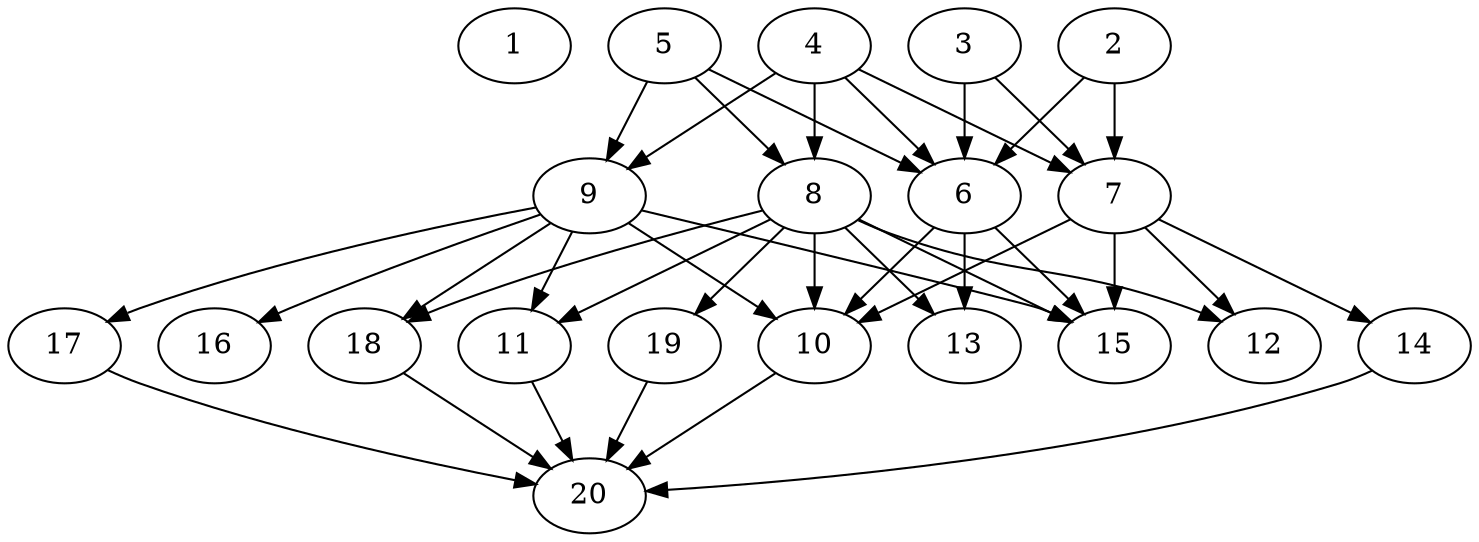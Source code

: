 // DAG automatically generated by daggen at Tue Jul 23 14:34:08 2019
// ./daggen --dot -n 20 --ccr 0.4 --fat 0.7 --regular 0.5 --density 0.8 --mindata 5242880 --maxdata 52428800 
digraph G {
  1 [size="32880640", alpha="0.13", expect_size="13152256"] 
  2 [size="39690240", alpha="0.13", expect_size="15876096"] 
  2 -> 6 [size ="15876096"]
  2 -> 7 [size ="15876096"]
  3 [size="76871680", alpha="0.05", expect_size="30748672"] 
  3 -> 6 [size ="30748672"]
  3 -> 7 [size ="30748672"]
  4 [size="107333120", alpha="0.15", expect_size="42933248"] 
  4 -> 6 [size ="42933248"]
  4 -> 7 [size ="42933248"]
  4 -> 8 [size ="42933248"]
  4 -> 9 [size ="42933248"]
  5 [size="106534400", alpha="0.13", expect_size="42613760"] 
  5 -> 6 [size ="42613760"]
  5 -> 8 [size ="42613760"]
  5 -> 9 [size ="42613760"]
  6 [size="48207360", alpha="0.02", expect_size="19282944"] 
  6 -> 10 [size ="19282944"]
  6 -> 13 [size ="19282944"]
  6 -> 15 [size ="19282944"]
  7 [size="87441920", alpha="0.11", expect_size="34976768"] 
  7 -> 10 [size ="34976768"]
  7 -> 12 [size ="34976768"]
  7 -> 14 [size ="34976768"]
  7 -> 15 [size ="34976768"]
  8 [size="97318400", alpha="0.04", expect_size="38927360"] 
  8 -> 10 [size ="38927360"]
  8 -> 11 [size ="38927360"]
  8 -> 12 [size ="38927360"]
  8 -> 13 [size ="38927360"]
  8 -> 15 [size ="38927360"]
  8 -> 18 [size ="38927360"]
  8 -> 19 [size ="38927360"]
  9 [size="51320320", alpha="0.13", expect_size="20528128"] 
  9 -> 10 [size ="20528128"]
  9 -> 11 [size ="20528128"]
  9 -> 15 [size ="20528128"]
  9 -> 16 [size ="20528128"]
  9 -> 17 [size ="20528128"]
  9 -> 18 [size ="20528128"]
  10 [size="68584960", alpha="0.08", expect_size="27433984"] 
  10 -> 20 [size ="27433984"]
  11 [size="105571840", alpha="0.00", expect_size="42228736"] 
  11 -> 20 [size ="42228736"]
  12 [size="65666560", alpha="0.03", expect_size="26266624"] 
  13 [size="24271360", alpha="0.12", expect_size="9708544"] 
  14 [size="52385280", alpha="0.01", expect_size="20954112"] 
  14 -> 20 [size ="20954112"]
  15 [size="22725120", alpha="0.16", expect_size="9090048"] 
  16 [size="100198400", alpha="0.01", expect_size="40079360"] 
  17 [size="114641920", alpha="0.05", expect_size="45856768"] 
  17 -> 20 [size ="45856768"]
  18 [size="64069120", alpha="0.01", expect_size="25627648"] 
  18 -> 20 [size ="25627648"]
  19 [size="90526720", alpha="0.02", expect_size="36210688"] 
  19 -> 20 [size ="36210688"]
  20 [size="48430080", alpha="0.03", expect_size="19372032"] 
}

